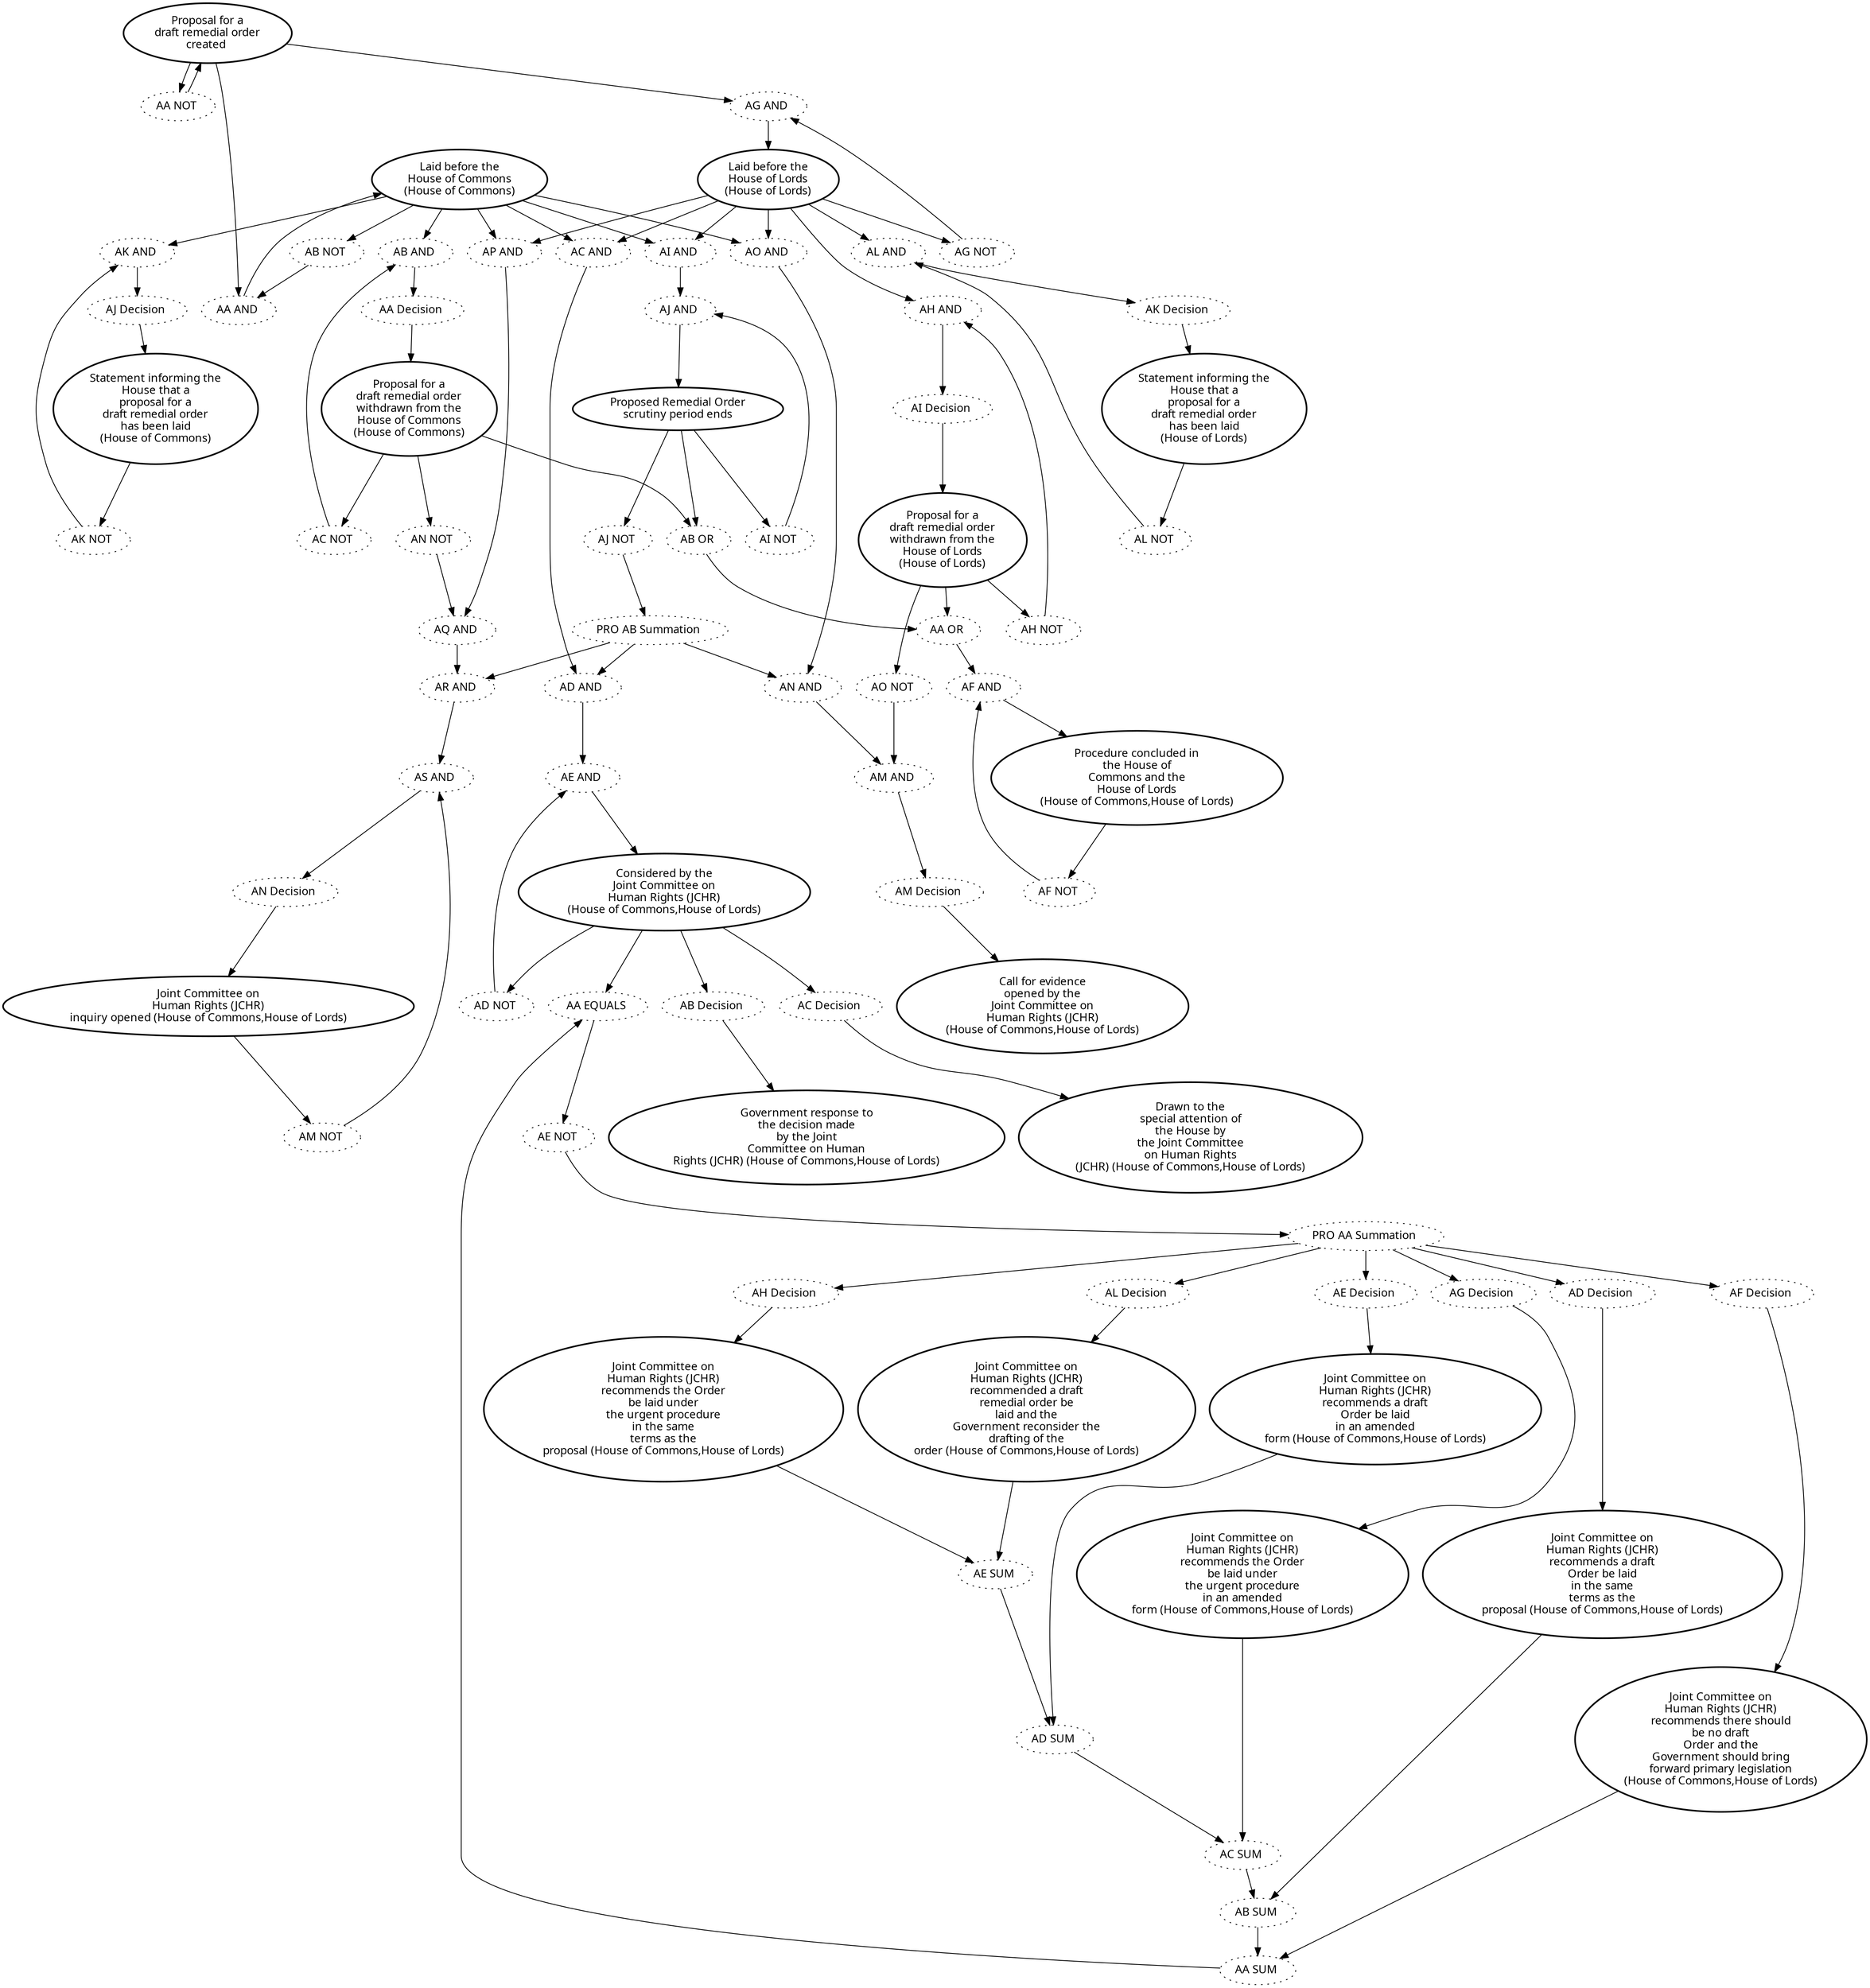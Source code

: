 digraph{graph[fontname="calibri"];node[fontname="calibri"];edge[fontname="calibri"];edge [style=solid, color=black];"4"->"539"[label=""];edge[style=solid, color=black];edge [style=solid, color=black];"4"->"307"[label=""];edge[style=solid, color=black];edge [style=solid, color=black];"4"->"283"[label=""];edge[style=solid, color=black];edge [style=solid, color=black];"4"->"540"[label=""];edge[style=solid, color=black];edge [style=solid, color=black];"4"->"314"[label=""];edge[style=solid, color=black];edge [style=solid, color=black];"4"->"299"[label=""];edge[style=solid, color=black];edge [style=solid, color=black];"4"->"327"[label=""];edge[style=solid, color=black];edge [style=solid, color=black];"12"->"297"[label=""];edge[style=solid, color=black];edge [style=solid, color=black];"12"->"307"[label=""];edge[style=solid, color=black];edge [style=solid, color=black];"12"->"283"[label=""];edge[style=solid, color=black];edge [style=solid, color=black];"12"->"305"[label=""];edge[style=solid, color=black];edge [style=solid, color=black];"12"->"315"[label=""];edge[style=solid, color=black];edge [style=solid, color=black];"12"->"299"[label=""];edge[style=solid, color=black];edge [style=solid, color=black];"12"->"327"[label=""];edge[style=solid, color=black];edge [style=solid, color=black];"111"->"292"[label=""];edge[style=solid, color=black];edge [style=solid, color=black];"247"->"284"[label=""];edge[style=solid, color=black];edge [style=solid, color=black];"247"->"293"[label=""];edge[style=solid, color=black];edge [style=solid, color=black];"247"->"294"[label=""];edge[style=solid, color=black];edge [style=solid, color=black];"247"->"1044"[label=""];edge[style=solid, color=black];edge [style=solid, color=black];"279"->"319"[label=""];edge[style=solid, color=black];edge [style=solid, color=black];"281"->"1406"[label=""];edge[style=solid, color=black];edge [style=solid, color=black];"282"->"540"[label=""];edge[style=solid, color=black];edge [style=solid, color=black];"283"->"287"[label=""];edge[style=solid, color=black];edge [style=solid, color=black];"284"->"288"[label=""];edge[style=solid, color=black];edge [style=solid, color=black];"285"->"296"[label=""];edge[style=solid, color=black];edge [style=solid, color=black];"286"->"285"[label=""];edge[style=solid, color=black];edge [style=solid, color=black];"287"->"288"[label=""];edge[style=solid, color=black];edge [style=solid, color=black];"288"->"247"[label=""];edge[style=solid, color=black];edge [style=solid, color=black];"289"->"1415"[label=""];edge[style=solid, color=black];edge [style=solid, color=black];"292"->"296"[label=""];edge[style=solid, color=black];edge [style=solid, color=black];"293"->"1413"[label=""];edge[style=solid, color=black];edge [style=solid, color=black];"294"->"1407"[label=""];edge[style=solid, color=black];edge [style=solid, color=black];"296"->"111"[label=""];edge[style=solid, color=black];edge [style=solid, color=black];"297"->"300"[label=""];edge[style=solid, color=black];edge [style=solid, color=black];"298"->"1409"[label=""];edge[style=solid, color=black];edge [style=solid, color=black];"299"->"329"[label=""];edge[style=solid, color=black];edge [style=solid, color=black];"300"->"12"[label=""];edge[style=solid, color=black];edge [style=solid, color=black];"301"->"305"[label=""];edge[style=solid, color=black];edge [style=solid, color=black];"305"->"489"[label=""];edge[style=solid, color=black];edge [style=solid, color=black];"306"->"310"[label=""];edge[style=solid, color=black];edge [style=solid, color=black];"307"->"310"[label=""];edge[style=solid, color=black];edge [style=solid, color=black];"308"->"1416"[label=""];edge[style=solid, color=black];edge [style=solid, color=black];"309"->"1410"[label=""];edge[style=solid, color=black];edge [style=solid, color=black];"310"->"1414"[label=""];edge[style=solid, color=black];edge [style=solid, color=black];"311"->"314"[label=""];edge[style=solid, color=black];edge [style=solid, color=black];"314"->"490"[label=""];edge[style=solid, color=black];edge [style=solid, color=black];"315"->"491"[label=""];edge[style=solid, color=black];edge [style=solid, color=black];"316"->"315"[label=""];edge[style=solid, color=black];edge [style=solid, color=black];"319"->"331"[label=""];edge[style=solid, color=black];edge [style=solid, color=black];"320"->"1408"[label=""];edge[style=solid, color=black];edge [style=solid, color=black];"321"->"1411"[label=""];edge[style=solid, color=black];edge [style=solid, color=black];"323"->"493"[label=""];edge[style=solid, color=black];edge [style=solid, color=black];"324"->"1412"[label=""];edge[style=solid, color=black];edge [style=solid, color=black];"325"->"329"[label=""];edge[style=solid, color=black];edge [style=solid, color=black];"326"->"323"[label=""];edge[style=solid, color=black];edge [style=solid, color=black];"327"->"326"[label=""];edge[style=solid, color=black];edge [style=solid, color=black];"328"->"323"[label=""];edge[style=solid, color=black];edge [style=solid, color=black];"329"->"330"[label=""];edge[style=solid, color=black];edge [style=solid, color=black];"330"->"331"[label=""];edge[style=solid, color=black];edge [style=solid, color=black];"331"->"494"[label=""];edge[style=solid, color=black];edge [style=solid, color=black];"489"->"1421"[label=""];edge[style=solid, color=black];edge [style=solid, color=black];"490"->"1476"[label=""];edge[style=solid, color=black];edge [style=solid, color=black];"491"->"1477"[label=""];edge[style=solid, color=black];edge [style=solid, color=black];"492"->"1905"[label=""];edge[style=solid, color=black];edge [style=solid, color=black];"493"->"280"[label=""];edge[style=solid, color=black];edge [style=solid, color=black];"494"->"279"[label=""];edge[style=solid, color=black];edge [style=solid, color=black];"538"->"4"[label=""];edge[style=solid, color=black];edge [style=solid, color=black];"539"->"538"[label=""];edge[style=solid, color=black];edge [style=solid, color=black];"540"->"281"[label=""];edge[style=solid, color=black];edge [style=solid, color=black];"542"->"1405"[label=""];edge[style=solid, color=black];edge [style=solid, color=black];"1013"->"1044"[label=""];edge[style=solid, color=black];edge [style=solid, color=black];"1014"->"1013"[label=""];edge[style=solid, color=black];edge [style=solid, color=black];"1015"->"1014"[label=""];edge[style=solid, color=black];edge [style=solid, color=black];"1016"->"1015"[label=""];edge[style=solid, color=black];edge [style=solid, color=black];"1017"->"1016"[label=""];edge[style=solid, color=black];edge [style=solid, color=black];"1044"->"289"[label=""];edge[style=solid, color=black];edge [style=solid, color=black];"1405"->"542"[label=""];edge[style=solid, color=black];edge [style=solid, color=black];"1405"->"538"[label=""];edge[style=solid, color=black];edge [style=solid, color=black];"1405"->"300"[label=""];edge[style=solid, color=black];edge [style=solid, color=black];"1406"->"282"[label=""];edge[style=solid, color=black];edge [style=solid, color=black];"1406"->"286"[label=""];edge[style=solid, color=black];edge [style=solid, color=black];"1406"->"325"[label=""];edge[style=solid, color=black];edge [style=solid, color=black];"1408"->"1013"[label=""];edge[style=solid, color=black];edge [style=solid, color=black];"1409"->"1014"[label=""];edge[style=solid, color=black];edge [style=solid, color=black];"1410"->"1016"[label=""];edge[style=solid, color=black];edge [style=solid, color=black];"1411"->"1015"[label=""];edge[style=solid, color=black];edge [style=solid, color=black];"1412"->"1017"[label=""];edge[style=solid, color=black];edge [style=solid, color=black];"1414"->"306"[label=""];edge[style=solid, color=black];edge [style=solid, color=black];"1414"->"286"[label=""];edge[style=solid, color=black];edge [style=solid, color=black];"1414"->"308"[label=""];edge[style=solid, color=black];edge [style=solid, color=black];"1415"->"298"[label=""];edge[style=solid, color=black];edge [style=solid, color=black];"1415"->"309"[label=""];edge[style=solid, color=black];edge [style=solid, color=black];"1415"->"320"[label=""];edge[style=solid, color=black];edge [style=solid, color=black];"1415"->"321"[label=""];edge[style=solid, color=black];edge [style=solid, color=black];"1415"->"324"[label=""];edge[style=solid, color=black];edge [style=solid, color=black];"1415"->"492"[label=""];edge[style=solid, color=black];edge [style=solid, color=black];"1416"->"287"[label=""];edge[style=solid, color=black];edge [style=solid, color=black];"1416"->"330"[label=""];edge[style=solid, color=black];edge [style=solid, color=black];"1416"->"326"[label=""];edge[style=solid, color=black];edge [style=solid, color=black];"1421"->"301"[label=""];edge[style=solid, color=black];edge [style=solid, color=black];"1421"->"285"[label=""];edge[style=solid, color=black];edge [style=solid, color=black];"1421"->"328"[label=""];edge[style=solid, color=black];edge [style=solid, color=black];"1476"->"311"[label=""];edge[style=solid, color=black];edge [style=solid, color=black];"1477"->"316"[label=""];edge[style=solid, color=black];edge [style=solid, color=black];"1905"->"1017"[label=""];edge[style=solid, color=black];"4" [label="Laid before the\nHouse of Commons\n(House of Commons)", style=bold];"12" [label="Laid before the\nHouse of Lords\n(House of Lords)", style=bold];"111" [label="Procedure concluded in\nthe House of\nCommons and the\nHouse of Lords\n(House of Commons,House of Lords)", style=bold];"247" [label="Considered by the\nJoint Committee on\nHuman Rights (JCHR)\n(House of Commons,House of Lords)", style=bold];"279" [label="Joint Committee on\nHuman Rights (JCHR)\ninquiry opened (House of Commons,House of Lords)", style=bold];"281" [label="AA Decision ", style=dotted];"282" [label="AC NOT ", style=dotted];"283" [label="AC AND ", style=dotted];"284" [label="AD NOT ", style=dotted];"285" [label="AA OR ", style=dotted];"286" [label="AB OR ", style=dotted];"287" [label="AD AND ", style=dotted];"288" [label="AE AND ", style=dotted];"289" [label="AE NOT ", style=dotted];"292" [label="AF NOT ", style=dotted];"293" [label="AB Decision ", style=dotted];"294" [label="AC Decision ", style=dotted];"296" [label="AF AND ", style=dotted];"297" [label="AG NOT ", style=dotted];"298" [label="AD Decision ", style=dotted];"299" [label="AP AND ", style=dotted];"300" [label="AG AND ", style=dotted];"301" [label="AH NOT ", style=dotted];"305" [label="AH AND ", style=dotted];"306" [label="AI NOT ", style=dotted];"307" [label="AI AND ", style=dotted];"308" [label="AJ NOT ", style=dotted];"309" [label="AE Decision ", style=dotted];"310" [label="AJ AND ", style=dotted];"311" [label="AK NOT ", style=dotted];"314" [label="AK AND ", style=dotted];"315" [label="AL AND ", style=dotted];"316" [label="AL NOT ", style=dotted];"319" [label="AM NOT ", style=dotted];"320" [label="AF Decision ", style=dotted];"321" [label="AG Decision ", style=dotted];"323" [label="AM AND ", style=dotted];"324" [label="AH Decision ", style=dotted];"325" [label="AN NOT ", style=dotted];"326" [label="AN AND ", style=dotted];"327" [label="AO AND ", style=dotted];"328" [label="AO NOT ", style=dotted];"329" [label="AQ AND ", style=dotted];"330" [label="AR AND ", style=dotted];"331" [label="AS AND ", style=dotted];"489" [label="AI Decision ", style=dotted];"490" [label="AJ Decision ", style=dotted];"491" [label="AK Decision ", style=dotted];"492" [label="AL Decision ", style=dotted];"493" [label="AM Decision ", style=dotted];"494" [label="AN Decision ", style=dotted];"538" [label="AA AND ", style=dotted];"539" [label="AB NOT ", style=dotted];"540" [label="AB AND ", style=dotted];"542" [label="AA NOT ", style=dotted];"1013" [label="AA SUM ", style=dotted];"1014" [label="AB SUM ", style=dotted];"1015" [label="AC SUM ", style=dotted];"1016" [label="AD SUM ", style=dotted];"1017" [label="AE SUM ", style=dotted];"1044" [label="AA EQUALS ", style=dotted];"1405" [label="Proposal for a\ndraft remedial order\ncreated ", style=bold];"1406" [label="Proposal for a\ndraft remedial order\nwithdrawn from the\nHouse of Commons\n(House of Commons)", style=bold];"1408" [label="Joint Committee on\nHuman Rights (JCHR)\nrecommends there should\nbe no draft\nOrder and the\nGovernment should bring\nforward primary legislation\n(House of Commons,House of Lords)", style=bold];"1409" [label="Joint Committee on\nHuman Rights (JCHR)\nrecommends a draft\nOrder be laid\nin the same\nterms as the\nproposal (House of Commons,House of Lords)", style=bold];"1410" [label="Joint Committee on\nHuman Rights (JCHR)\nrecommends a draft\nOrder be laid\nin an amended\nform (House of Commons,House of Lords)", style=bold];"1411" [label="Joint Committee on\nHuman Rights (JCHR)\nrecommends the Order\nbe laid under\nthe urgent procedure\nin an amended\nform (House of Commons,House of Lords)", style=bold];"1412" [label="Joint Committee on\nHuman Rights (JCHR)\nrecommends the Order\nbe laid under\nthe urgent procedure\nin the same\nterms as the\nproposal (House of Commons,House of Lords)", style=bold];"1414" [label="Proposed Remedial Order\nscrutiny period ends\n", style=bold];"1415" [label="PRO AA Summation ", style=dotted];"1416" [label="PRO AB Summation ", style=dotted];"1421" [label="Proposal for a\ndraft remedial order\nwithdrawn from the\nHouse of Lords\n(House of Lords)", style=bold];"1476" [label="Statement informing the\nHouse that a\nproposal for a\ndraft remedial order\nhas been laid\n(House of Commons)", style=bold];"1477" [label="Statement informing the\nHouse that a\nproposal for a\ndraft remedial order\nhas been laid\n(House of Lords)", style=bold];"1905" [label="Joint Committee on\nHuman Rights (JCHR)\nrecommended a draft\nremedial order be\nlaid and the\nGovernment reconsider the\ndrafting of the\norder (House of Commons,House of Lords)", style=bold];"1413" [label="Government response to\nthe decision made\nby the Joint\nCommittee on Human\nRights (JCHR) (House of Commons,House of Lords)", style=bold];"1407" [label="Drawn to the\nspecial attention of\nthe House by\nthe Joint Committee\non Human Rights\n(JCHR) (House of Commons,House of Lords)", style=bold];"280" [label="Call for evidence\nopened by the\nJoint Committee on\nHuman Rights (JCHR)\n(House of Commons,House of Lords)", style=bold];}
